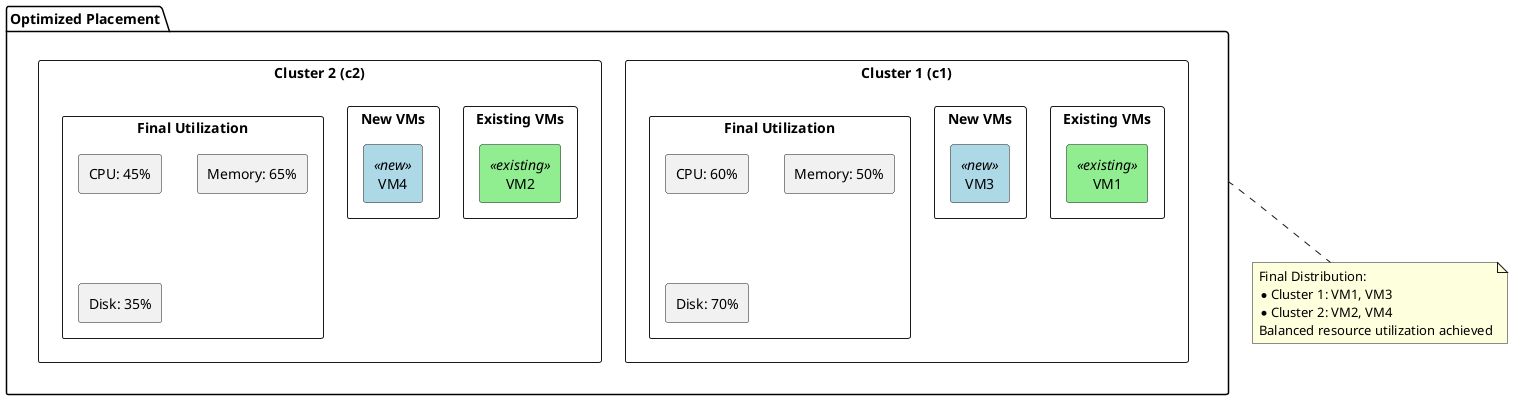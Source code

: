 @startuml VM Cluster Placement Solution

skinparam rectangle {
    BackgroundColor<<existing>> LightGreen
    BackgroundColor<<new>> LightBlue
}

package "Optimized Placement" {
    rectangle "Cluster 1 (c1)" {
        rectangle "Existing VMs" as c1_existing {
            rectangle "VM1" <<existing>>
        }
        rectangle "New VMs" as c1_new {
            rectangle "VM3" <<new>>
        }
        rectangle "Final Utilization" as c1_final {
            rectangle "CPU: 60%"
            rectangle "Memory: 50%"
            rectangle "Disk: 70%"
        }
    }

    rectangle "Cluster 2 (c2)" {
        rectangle "Existing VMs" as c2_existing {
            rectangle "VM2" <<existing>>
        }
        rectangle "New VMs" as c2_new {
            rectangle "VM4" <<new>>
        }
        rectangle "Final Utilization" as c2_final {
            rectangle "CPU: 45%"
            rectangle "Memory: 65%"
            rectangle "Disk: 35%"
        }
    }
}

note bottom of "Optimized Placement"
  Final Distribution:
  * Cluster 1: VM1, VM3
  * Cluster 2: VM2, VM4
  Balanced resource utilization achieved
end note

@enduml

